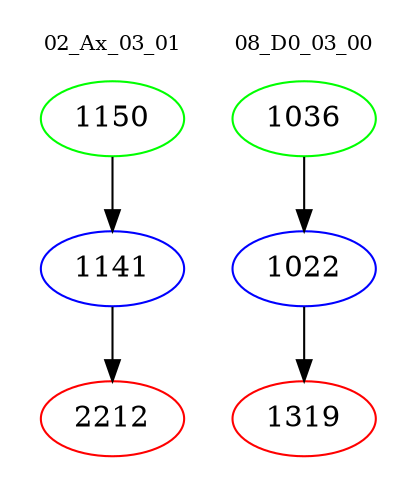digraph{
subgraph cluster_0 {
color = white
label = "02_Ax_03_01";
fontsize=10;
T0_1150 [label="1150", color="green"]
T0_1150 -> T0_1141 [color="black"]
T0_1141 [label="1141", color="blue"]
T0_1141 -> T0_2212 [color="black"]
T0_2212 [label="2212", color="red"]
}
subgraph cluster_1 {
color = white
label = "08_D0_03_00";
fontsize=10;
T1_1036 [label="1036", color="green"]
T1_1036 -> T1_1022 [color="black"]
T1_1022 [label="1022", color="blue"]
T1_1022 -> T1_1319 [color="black"]
T1_1319 [label="1319", color="red"]
}
}
